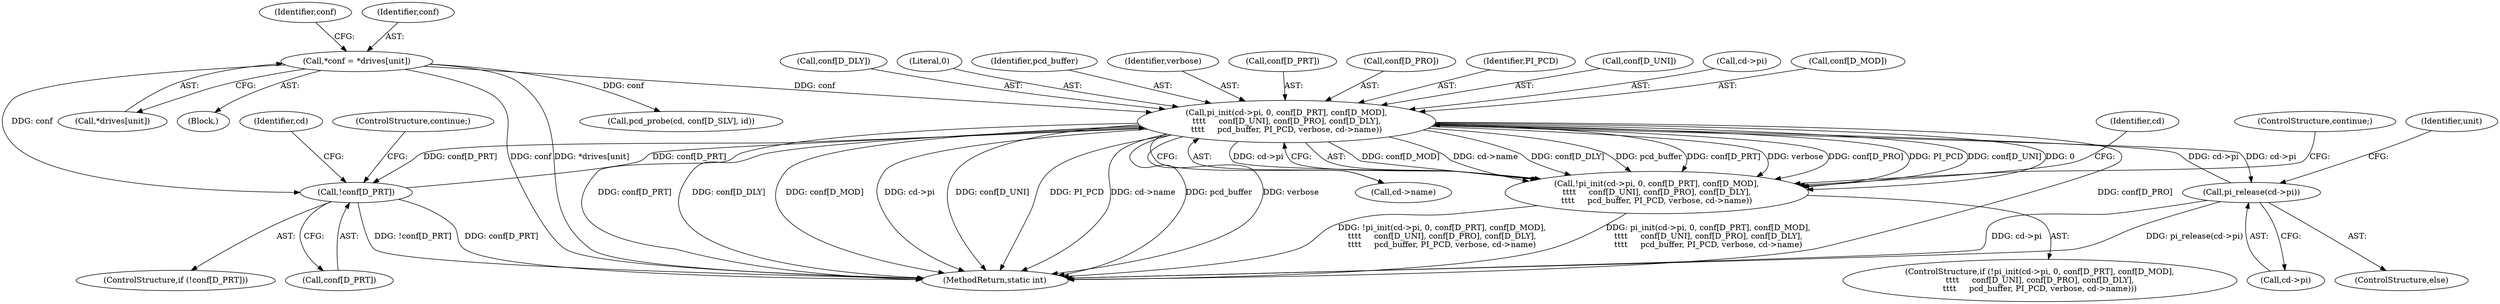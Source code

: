 digraph "0_linux_f0d1762554014ce0ae347b9f0d088f2c157c8c72@pointer" {
"1000221" [label="(Call,pi_init(cd->pi, 0, conf[D_PRT], conf[D_MOD],\n\t\t\t\t     conf[D_UNI], conf[D_PRO], conf[D_DLY],\n\t\t\t\t     pcd_buffer, PI_PCD, verbose, cd->name))"];
"1000269" [label="(Call,pi_release(cd->pi))"];
"1000221" [label="(Call,pi_init(cd->pi, 0, conf[D_PRT], conf[D_MOD],\n\t\t\t\t     conf[D_UNI], conf[D_PRO], conf[D_DLY],\n\t\t\t\t     pcd_buffer, PI_PCD, verbose, cd->name))"];
"1000207" [label="(Call,*conf = *drives[unit])"];
"1000214" [label="(Call,!conf[D_PRT])"];
"1000220" [label="(Call,!pi_init(cd->pi, 0, conf[D_PRT], conf[D_MOD],\n\t\t\t\t     conf[D_UNI], conf[D_PRO], conf[D_DLY],\n\t\t\t\t     pcd_buffer, PI_PCD, verbose, cd->name))"];
"1000244" [label="(Call,cd->name)"];
"1000226" [label="(Call,conf[D_PRT])"];
"1000268" [label="(ControlStructure,else)"];
"1000330" [label="(MethodReturn,static int)"];
"1000235" [label="(Call,conf[D_PRO])"];
"1000242" [label="(Identifier,PI_PCD)"];
"1000251" [label="(Call,pcd_probe(cd, conf[D_SLV], id))"];
"1000270" [label="(Call,cd->pi)"];
"1000223" [label="(Identifier,cd)"];
"1000216" [label="(Identifier,conf)"];
"1000219" [label="(ControlStructure,if (!pi_init(cd->pi, 0, conf[D_PRT], conf[D_MOD],\n\t\t\t\t     conf[D_UNI], conf[D_PRO], conf[D_DLY],\n\t\t\t\t     pcd_buffer, PI_PCD, verbose, cd->name)))"];
"1000232" [label="(Call,conf[D_UNI])"];
"1000209" [label="(Call,*drives[unit])"];
"1000222" [label="(Call,cd->pi)"];
"1000229" [label="(Call,conf[D_MOD])"];
"1000252" [label="(Identifier,cd)"];
"1000221" [label="(Call,pi_init(cd->pi, 0, conf[D_PRT], conf[D_MOD],\n\t\t\t\t     conf[D_UNI], conf[D_PRO], conf[D_DLY],\n\t\t\t\t     pcd_buffer, PI_PCD, verbose, cd->name))"];
"1000202" [label="(Identifier,unit)"];
"1000220" [label="(Call,!pi_init(cd->pi, 0, conf[D_PRT], conf[D_MOD],\n\t\t\t\t     conf[D_UNI], conf[D_PRO], conf[D_DLY],\n\t\t\t\t     pcd_buffer, PI_PCD, verbose, cd->name))"];
"1000207" [label="(Call,*conf = *drives[unit])"];
"1000238" [label="(Call,conf[D_DLY])"];
"1000225" [label="(Literal,0)"];
"1000241" [label="(Identifier,pcd_buffer)"];
"1000214" [label="(Call,!conf[D_PRT])"];
"1000247" [label="(ControlStructure,continue;)"];
"1000269" [label="(Call,pi_release(cd->pi))"];
"1000243" [label="(Identifier,verbose)"];
"1000208" [label="(Identifier,conf)"];
"1000218" [label="(ControlStructure,continue;)"];
"1000213" [label="(ControlStructure,if (!conf[D_PRT]))"];
"1000205" [label="(Block,)"];
"1000215" [label="(Call,conf[D_PRT])"];
"1000221" -> "1000220"  [label="AST: "];
"1000221" -> "1000244"  [label="CFG: "];
"1000222" -> "1000221"  [label="AST: "];
"1000225" -> "1000221"  [label="AST: "];
"1000226" -> "1000221"  [label="AST: "];
"1000229" -> "1000221"  [label="AST: "];
"1000232" -> "1000221"  [label="AST: "];
"1000235" -> "1000221"  [label="AST: "];
"1000238" -> "1000221"  [label="AST: "];
"1000241" -> "1000221"  [label="AST: "];
"1000242" -> "1000221"  [label="AST: "];
"1000243" -> "1000221"  [label="AST: "];
"1000244" -> "1000221"  [label="AST: "];
"1000220" -> "1000221"  [label="CFG: "];
"1000221" -> "1000330"  [label="DDG: conf[D_PRO]"];
"1000221" -> "1000330"  [label="DDG: conf[D_PRT]"];
"1000221" -> "1000330"  [label="DDG: conf[D_DLY]"];
"1000221" -> "1000330"  [label="DDG: conf[D_MOD]"];
"1000221" -> "1000330"  [label="DDG: cd->pi"];
"1000221" -> "1000330"  [label="DDG: conf[D_UNI]"];
"1000221" -> "1000330"  [label="DDG: PI_PCD"];
"1000221" -> "1000330"  [label="DDG: cd->name"];
"1000221" -> "1000330"  [label="DDG: pcd_buffer"];
"1000221" -> "1000330"  [label="DDG: verbose"];
"1000221" -> "1000214"  [label="DDG: conf[D_PRT]"];
"1000221" -> "1000220"  [label="DDG: conf[D_MOD]"];
"1000221" -> "1000220"  [label="DDG: cd->name"];
"1000221" -> "1000220"  [label="DDG: conf[D_DLY]"];
"1000221" -> "1000220"  [label="DDG: pcd_buffer"];
"1000221" -> "1000220"  [label="DDG: conf[D_PRT]"];
"1000221" -> "1000220"  [label="DDG: verbose"];
"1000221" -> "1000220"  [label="DDG: conf[D_PRO]"];
"1000221" -> "1000220"  [label="DDG: PI_PCD"];
"1000221" -> "1000220"  [label="DDG: conf[D_UNI]"];
"1000221" -> "1000220"  [label="DDG: 0"];
"1000221" -> "1000220"  [label="DDG: cd->pi"];
"1000269" -> "1000221"  [label="DDG: cd->pi"];
"1000207" -> "1000221"  [label="DDG: conf"];
"1000214" -> "1000221"  [label="DDG: conf[D_PRT]"];
"1000221" -> "1000269"  [label="DDG: cd->pi"];
"1000269" -> "1000268"  [label="AST: "];
"1000269" -> "1000270"  [label="CFG: "];
"1000270" -> "1000269"  [label="AST: "];
"1000202" -> "1000269"  [label="CFG: "];
"1000269" -> "1000330"  [label="DDG: pi_release(cd->pi)"];
"1000269" -> "1000330"  [label="DDG: cd->pi"];
"1000207" -> "1000205"  [label="AST: "];
"1000207" -> "1000209"  [label="CFG: "];
"1000208" -> "1000207"  [label="AST: "];
"1000209" -> "1000207"  [label="AST: "];
"1000216" -> "1000207"  [label="CFG: "];
"1000207" -> "1000330"  [label="DDG: *drives[unit]"];
"1000207" -> "1000330"  [label="DDG: conf"];
"1000207" -> "1000214"  [label="DDG: conf"];
"1000207" -> "1000251"  [label="DDG: conf"];
"1000214" -> "1000213"  [label="AST: "];
"1000214" -> "1000215"  [label="CFG: "];
"1000215" -> "1000214"  [label="AST: "];
"1000218" -> "1000214"  [label="CFG: "];
"1000223" -> "1000214"  [label="CFG: "];
"1000214" -> "1000330"  [label="DDG: !conf[D_PRT]"];
"1000214" -> "1000330"  [label="DDG: conf[D_PRT]"];
"1000220" -> "1000219"  [label="AST: "];
"1000247" -> "1000220"  [label="CFG: "];
"1000252" -> "1000220"  [label="CFG: "];
"1000220" -> "1000330"  [label="DDG: pi_init(cd->pi, 0, conf[D_PRT], conf[D_MOD],\n\t\t\t\t     conf[D_UNI], conf[D_PRO], conf[D_DLY],\n\t\t\t\t     pcd_buffer, PI_PCD, verbose, cd->name)"];
"1000220" -> "1000330"  [label="DDG: !pi_init(cd->pi, 0, conf[D_PRT], conf[D_MOD],\n\t\t\t\t     conf[D_UNI], conf[D_PRO], conf[D_DLY],\n\t\t\t\t     pcd_buffer, PI_PCD, verbose, cd->name)"];
}
